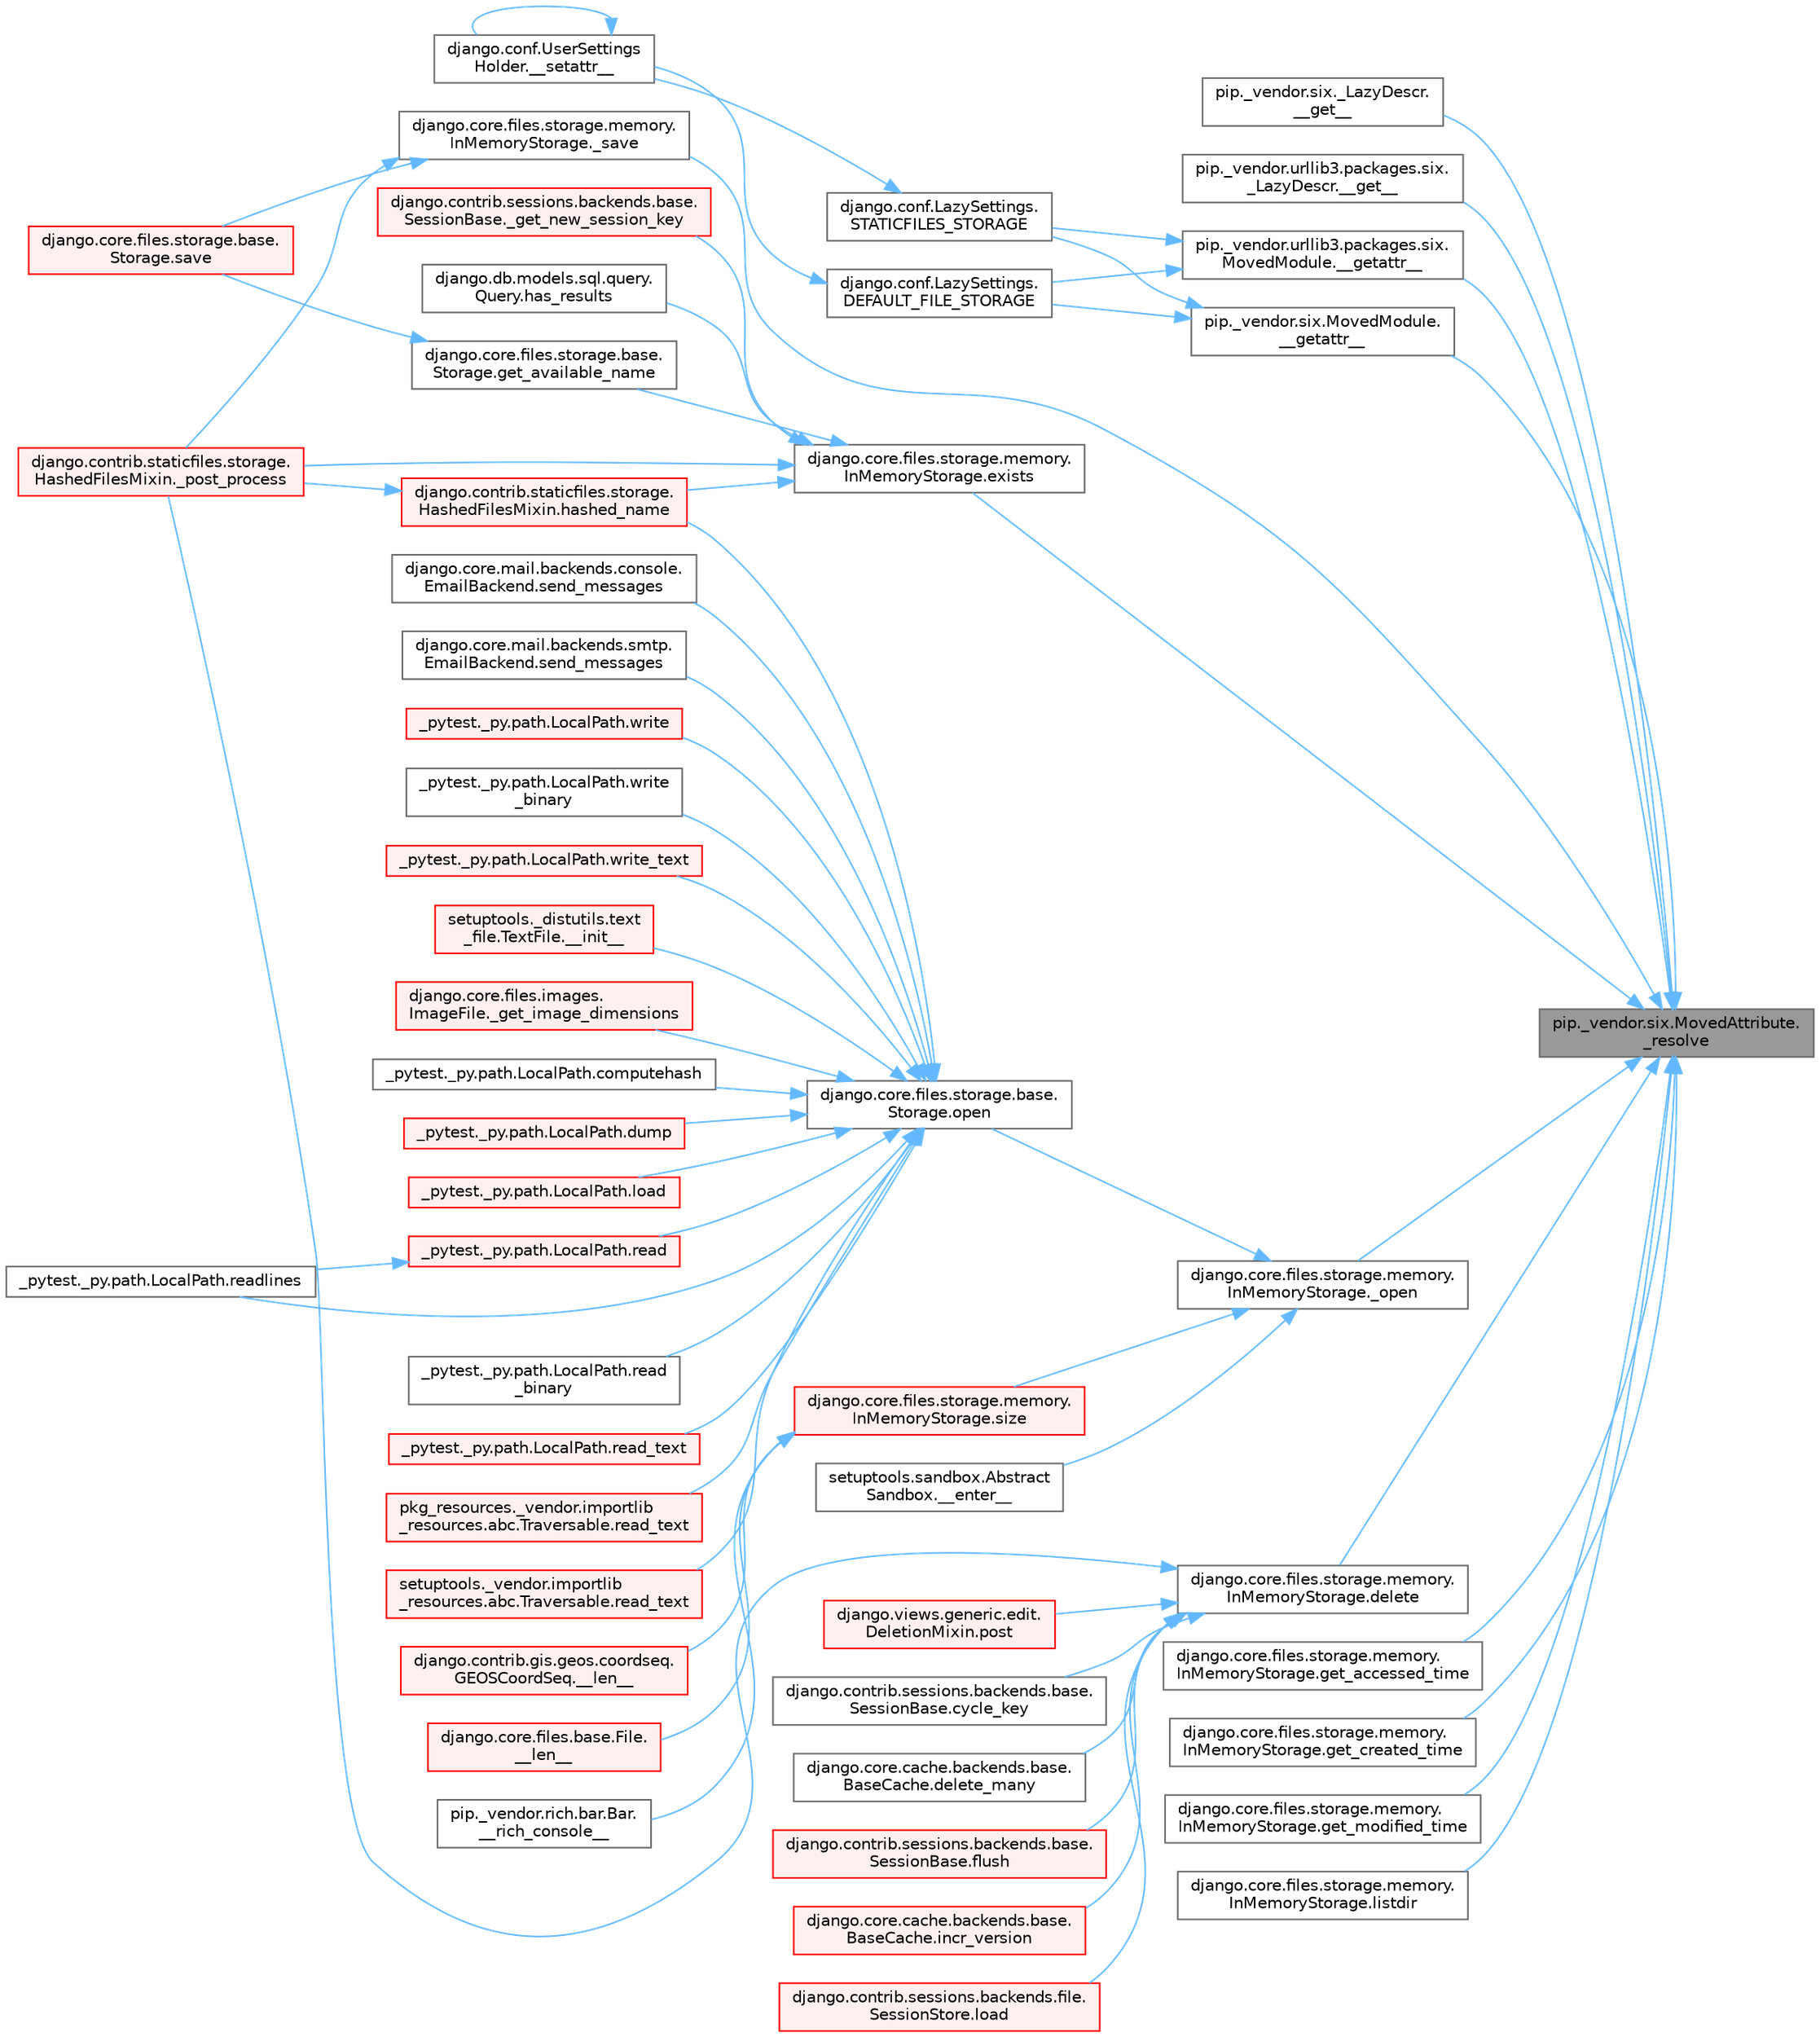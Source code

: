 digraph "pip._vendor.six.MovedAttribute._resolve"
{
 // LATEX_PDF_SIZE
  bgcolor="transparent";
  edge [fontname=Helvetica,fontsize=10,labelfontname=Helvetica,labelfontsize=10];
  node [fontname=Helvetica,fontsize=10,shape=box,height=0.2,width=0.4];
  rankdir="RL";
  Node1 [id="Node000001",label="pip._vendor.six.MovedAttribute.\l_resolve",height=0.2,width=0.4,color="gray40", fillcolor="grey60", style="filled", fontcolor="black",tooltip=" "];
  Node1 -> Node2 [id="edge1_Node000001_Node000002",dir="back",color="steelblue1",style="solid",tooltip=" "];
  Node2 [id="Node000002",label="pip._vendor.six._LazyDescr.\l__get__",height=0.2,width=0.4,color="grey40", fillcolor="white", style="filled",URL="$classpip_1_1__vendor_1_1six_1_1___lazy_descr.html#aeb559285af794a2be524d8e532244a3e",tooltip=" "];
  Node1 -> Node3 [id="edge2_Node000001_Node000003",dir="back",color="steelblue1",style="solid",tooltip=" "];
  Node3 [id="Node000003",label="pip._vendor.urllib3.packages.six.\l_LazyDescr.__get__",height=0.2,width=0.4,color="grey40", fillcolor="white", style="filled",URL="$classpip_1_1__vendor_1_1urllib3_1_1packages_1_1six_1_1___lazy_descr.html#a08ccd0501dd1c57d35df463db038355d",tooltip=" "];
  Node1 -> Node4 [id="edge3_Node000001_Node000004",dir="back",color="steelblue1",style="solid",tooltip=" "];
  Node4 [id="Node000004",label="pip._vendor.six.MovedModule.\l__getattr__",height=0.2,width=0.4,color="grey40", fillcolor="white", style="filled",URL="$classpip_1_1__vendor_1_1six_1_1_moved_module.html#ad2bf351fe6c3416415ff493b079f151f",tooltip=" "];
  Node4 -> Node5 [id="edge4_Node000004_Node000005",dir="back",color="steelblue1",style="solid",tooltip=" "];
  Node5 [id="Node000005",label="django.conf.LazySettings.\lDEFAULT_FILE_STORAGE",height=0.2,width=0.4,color="grey40", fillcolor="white", style="filled",URL="$classdjango_1_1conf_1_1_lazy_settings.html#a262999dfae4088a806facff7288a28b2",tooltip=" "];
  Node5 -> Node6 [id="edge5_Node000005_Node000006",dir="back",color="steelblue1",style="solid",tooltip=" "];
  Node6 [id="Node000006",label="django.conf.UserSettings\lHolder.__setattr__",height=0.2,width=0.4,color="grey40", fillcolor="white", style="filled",URL="$classdjango_1_1conf_1_1_user_settings_holder.html#ab7fbd1f7ca5be36af1f08f8cc543bd40",tooltip=" "];
  Node6 -> Node6 [id="edge6_Node000006_Node000006",dir="back",color="steelblue1",style="solid",tooltip=" "];
  Node4 -> Node7 [id="edge7_Node000004_Node000007",dir="back",color="steelblue1",style="solid",tooltip=" "];
  Node7 [id="Node000007",label="django.conf.LazySettings.\lSTATICFILES_STORAGE",height=0.2,width=0.4,color="grey40", fillcolor="white", style="filled",URL="$classdjango_1_1conf_1_1_lazy_settings.html#acf7e82a80fdd6a53ad31cd5f784aaaf7",tooltip=" "];
  Node7 -> Node6 [id="edge8_Node000007_Node000006",dir="back",color="steelblue1",style="solid",tooltip=" "];
  Node1 -> Node8 [id="edge9_Node000001_Node000008",dir="back",color="steelblue1",style="solid",tooltip=" "];
  Node8 [id="Node000008",label="pip._vendor.urllib3.packages.six.\lMovedModule.__getattr__",height=0.2,width=0.4,color="grey40", fillcolor="white", style="filled",URL="$classpip_1_1__vendor_1_1urllib3_1_1packages_1_1six_1_1_moved_module.html#a1414bffd7708660d8ed9a5687347d0bc",tooltip=" "];
  Node8 -> Node5 [id="edge10_Node000008_Node000005",dir="back",color="steelblue1",style="solid",tooltip=" "];
  Node8 -> Node7 [id="edge11_Node000008_Node000007",dir="back",color="steelblue1",style="solid",tooltip=" "];
  Node1 -> Node9 [id="edge12_Node000001_Node000009",dir="back",color="steelblue1",style="solid",tooltip=" "];
  Node9 [id="Node000009",label="django.core.files.storage.memory.\lInMemoryStorage._open",height=0.2,width=0.4,color="grey40", fillcolor="white", style="filled",URL="$classdjango_1_1core_1_1files_1_1storage_1_1memory_1_1_in_memory_storage.html#a231590e7e3409983dc531aeb9708daeb",tooltip=" "];
  Node9 -> Node10 [id="edge13_Node000009_Node000010",dir="back",color="steelblue1",style="solid",tooltip=" "];
  Node10 [id="Node000010",label="setuptools.sandbox.Abstract\lSandbox.__enter__",height=0.2,width=0.4,color="grey40", fillcolor="white", style="filled",URL="$classsetuptools_1_1sandbox_1_1_abstract_sandbox.html#a0c1352f28a213e8b8bef379bba71b4fe",tooltip=" "];
  Node9 -> Node11 [id="edge14_Node000009_Node000011",dir="back",color="steelblue1",style="solid",tooltip=" "];
  Node11 [id="Node000011",label="django.core.files.storage.base.\lStorage.open",height=0.2,width=0.4,color="grey40", fillcolor="white", style="filled",URL="$classdjango_1_1core_1_1files_1_1storage_1_1base_1_1_storage.html#a83f5a2f19c0564c4a1732f88b32c4b49",tooltip=" "];
  Node11 -> Node12 [id="edge15_Node000011_Node000012",dir="back",color="steelblue1",style="solid",tooltip=" "];
  Node12 [id="Node000012",label="setuptools._distutils.text\l_file.TextFile.__init__",height=0.2,width=0.4,color="red", fillcolor="#FFF0F0", style="filled",URL="$classsetuptools_1_1__distutils_1_1text__file_1_1_text_file.html#aeb26f34e394b4e658295391382cc8813",tooltip=" "];
  Node11 -> Node44 [id="edge16_Node000011_Node000044",dir="back",color="steelblue1",style="solid",tooltip=" "];
  Node44 [id="Node000044",label="django.core.files.images.\lImageFile._get_image_dimensions",height=0.2,width=0.4,color="red", fillcolor="#FFF0F0", style="filled",URL="$classdjango_1_1core_1_1files_1_1images_1_1_image_file.html#a2832e2235f63c851f4652a4ea59ec924",tooltip=" "];
  Node11 -> Node107 [id="edge17_Node000011_Node000107",dir="back",color="steelblue1",style="solid",tooltip=" "];
  Node107 [id="Node000107",label="_pytest._py.path.LocalPath.computehash",height=0.2,width=0.4,color="grey40", fillcolor="white", style="filled",URL="$class__pytest_1_1__py_1_1path_1_1_local_path.html#aa82d067bed26e6655d315d858254160b",tooltip=" "];
  Node11 -> Node108 [id="edge18_Node000011_Node000108",dir="back",color="steelblue1",style="solid",tooltip=" "];
  Node108 [id="Node000108",label="_pytest._py.path.LocalPath.dump",height=0.2,width=0.4,color="red", fillcolor="#FFF0F0", style="filled",URL="$class__pytest_1_1__py_1_1path_1_1_local_path.html#a2f45e7b54f2823ed6746a19107ae68b4",tooltip=" "];
  Node11 -> Node110 [id="edge19_Node000011_Node000110",dir="back",color="steelblue1",style="solid",tooltip=" "];
  Node110 [id="Node000110",label="django.contrib.staticfiles.storage.\lHashedFilesMixin.hashed_name",height=0.2,width=0.4,color="red", fillcolor="#FFF0F0", style="filled",URL="$classdjango_1_1contrib_1_1staticfiles_1_1storage_1_1_hashed_files_mixin.html#aa30283e5d1a2177cf975b44ae95e45e4",tooltip=" "];
  Node110 -> Node57 [id="edge20_Node000110_Node000057",dir="back",color="steelblue1",style="solid",tooltip=" "];
  Node57 [id="Node000057",label="django.contrib.staticfiles.storage.\lHashedFilesMixin._post_process",height=0.2,width=0.4,color="red", fillcolor="#FFF0F0", style="filled",URL="$classdjango_1_1contrib_1_1staticfiles_1_1storage_1_1_hashed_files_mixin.html#aa0c820223a4e686edd5d2c333d5a9336",tooltip=" "];
  Node11 -> Node114 [id="edge21_Node000011_Node000114",dir="back",color="steelblue1",style="solid",tooltip=" "];
  Node114 [id="Node000114",label="_pytest._py.path.LocalPath.load",height=0.2,width=0.4,color="red", fillcolor="#FFF0F0", style="filled",URL="$class__pytest_1_1__py_1_1path_1_1_local_path.html#a284b118886fe9a033c146647826faf72",tooltip=" "];
  Node11 -> Node805 [id="edge22_Node000011_Node000805",dir="back",color="steelblue1",style="solid",tooltip=" "];
  Node805 [id="Node000805",label="_pytest._py.path.LocalPath.read",height=0.2,width=0.4,color="red", fillcolor="#FFF0F0", style="filled",URL="$class__pytest_1_1__py_1_1path_1_1_local_path.html#a8640b65f715ce8a258379deb78a68fd8",tooltip=" "];
  Node805 -> Node807 [id="edge23_Node000805_Node000807",dir="back",color="steelblue1",style="solid",tooltip=" "];
  Node807 [id="Node000807",label="_pytest._py.path.LocalPath.readlines",height=0.2,width=0.4,color="grey40", fillcolor="white", style="filled",URL="$class__pytest_1_1__py_1_1path_1_1_local_path.html#ab4ae86092b85919c6d43e793d049c3b3",tooltip=" "];
  Node11 -> Node811 [id="edge24_Node000011_Node000811",dir="back",color="steelblue1",style="solid",tooltip=" "];
  Node811 [id="Node000811",label="_pytest._py.path.LocalPath.read\l_binary",height=0.2,width=0.4,color="grey40", fillcolor="white", style="filled",URL="$class__pytest_1_1__py_1_1path_1_1_local_path.html#adc47986c47c70f2b5889b85af157cd59",tooltip=" "];
  Node11 -> Node812 [id="edge25_Node000011_Node000812",dir="back",color="steelblue1",style="solid",tooltip=" "];
  Node812 [id="Node000812",label="_pytest._py.path.LocalPath.read_text",height=0.2,width=0.4,color="red", fillcolor="#FFF0F0", style="filled",URL="$class__pytest_1_1__py_1_1path_1_1_local_path.html#aea3efa14b998c32e27f6604263858398",tooltip=" "];
  Node11 -> Node1081 [id="edge26_Node000011_Node001081",dir="back",color="steelblue1",style="solid",tooltip=" "];
  Node1081 [id="Node001081",label="pkg_resources._vendor.importlib\l_resources.abc.Traversable.read_text",height=0.2,width=0.4,color="red", fillcolor="#FFF0F0", style="filled",URL="$classpkg__resources_1_1__vendor_1_1importlib__resources_1_1abc_1_1_traversable.html#a2fa0982edeea4b5f1a38953c1d81f10b",tooltip=" "];
  Node11 -> Node1330 [id="edge27_Node000011_Node001330",dir="back",color="steelblue1",style="solid",tooltip=" "];
  Node1330 [id="Node001330",label="setuptools._vendor.importlib\l_resources.abc.Traversable.read_text",height=0.2,width=0.4,color="red", fillcolor="#FFF0F0", style="filled",URL="$classsetuptools_1_1__vendor_1_1importlib__resources_1_1abc_1_1_traversable.html#aee408e70fdcc58915b97b67f3dd981a3",tooltip=" "];
  Node11 -> Node807 [id="edge28_Node000011_Node000807",dir="back",color="steelblue1",style="solid",tooltip=" "];
  Node11 -> Node1331 [id="edge29_Node000011_Node001331",dir="back",color="steelblue1",style="solid",tooltip=" "];
  Node1331 [id="Node001331",label="django.core.mail.backends.console.\lEmailBackend.send_messages",height=0.2,width=0.4,color="grey40", fillcolor="white", style="filled",URL="$classdjango_1_1core_1_1mail_1_1backends_1_1console_1_1_email_backend.html#ae3c7f922df87a228638e98cbb97a3deb",tooltip=" "];
  Node11 -> Node1332 [id="edge30_Node000011_Node001332",dir="back",color="steelblue1",style="solid",tooltip=" "];
  Node1332 [id="Node001332",label="django.core.mail.backends.smtp.\lEmailBackend.send_messages",height=0.2,width=0.4,color="grey40", fillcolor="white", style="filled",URL="$classdjango_1_1core_1_1mail_1_1backends_1_1smtp_1_1_email_backend.html#a0d829964e867581b24047266e5c3dca6",tooltip=" "];
  Node11 -> Node1333 [id="edge31_Node000011_Node001333",dir="back",color="steelblue1",style="solid",tooltip=" "];
  Node1333 [id="Node001333",label="_pytest._py.path.LocalPath.write",height=0.2,width=0.4,color="red", fillcolor="#FFF0F0", style="filled",URL="$class__pytest_1_1__py_1_1path_1_1_local_path.html#a8f782fcf3e7b991a42259724f3d25de2",tooltip=" "];
  Node11 -> Node1334 [id="edge32_Node000011_Node001334",dir="back",color="steelblue1",style="solid",tooltip=" "];
  Node1334 [id="Node001334",label="_pytest._py.path.LocalPath.write\l_binary",height=0.2,width=0.4,color="grey40", fillcolor="white", style="filled",URL="$class__pytest_1_1__py_1_1path_1_1_local_path.html#a7534a4f27649c991dcbf86175776d5d9",tooltip=" "];
  Node11 -> Node1335 [id="edge33_Node000011_Node001335",dir="back",color="steelblue1",style="solid",tooltip=" "];
  Node1335 [id="Node001335",label="_pytest._py.path.LocalPath.write_text",height=0.2,width=0.4,color="red", fillcolor="#FFF0F0", style="filled",URL="$class__pytest_1_1__py_1_1path_1_1_local_path.html#aa5dd623ba884ffb1a61b8a65bfb38d1f",tooltip=" "];
  Node9 -> Node1362 [id="edge34_Node000009_Node001362",dir="back",color="steelblue1",style="solid",tooltip=" "];
  Node1362 [id="Node001362",label="django.core.files.storage.memory.\lInMemoryStorage.size",height=0.2,width=0.4,color="red", fillcolor="#FFF0F0", style="filled",URL="$classdjango_1_1core_1_1files_1_1storage_1_1memory_1_1_in_memory_storage.html#ac6691324035626377fb3989472a673be",tooltip=" "];
  Node1362 -> Node1363 [id="edge35_Node001362_Node001363",dir="back",color="steelblue1",style="solid",tooltip=" "];
  Node1363 [id="Node001363",label="django.contrib.gis.geos.coordseq.\lGEOSCoordSeq.__len__",height=0.2,width=0.4,color="red", fillcolor="#FFF0F0", style="filled",URL="$classdjango_1_1contrib_1_1gis_1_1geos_1_1coordseq_1_1_g_e_o_s_coord_seq.html#a4e932b068d423e16515ddb53204b3ead",tooltip=" "];
  Node1362 -> Node1364 [id="edge36_Node001362_Node001364",dir="back",color="steelblue1",style="solid",tooltip=" "];
  Node1364 [id="Node001364",label="django.core.files.base.File.\l__len__",height=0.2,width=0.4,color="red", fillcolor="#FFF0F0", style="filled",URL="$classdjango_1_1core_1_1files_1_1base_1_1_file.html#aaa6fdae9a7805c35f636b1d64c1219b3",tooltip=" "];
  Node1362 -> Node1365 [id="edge37_Node001362_Node001365",dir="back",color="steelblue1",style="solid",tooltip=" "];
  Node1365 [id="Node001365",label="pip._vendor.rich.bar.Bar.\l__rich_console__",height=0.2,width=0.4,color="grey40", fillcolor="white", style="filled",URL="$classpip_1_1__vendor_1_1rich_1_1bar_1_1_bar.html#a359eaef2ee887a91db40d010b8524723",tooltip=" "];
  Node1 -> Node1533 [id="edge38_Node000001_Node001533",dir="back",color="steelblue1",style="solid",tooltip=" "];
  Node1533 [id="Node001533",label="django.core.files.storage.memory.\lInMemoryStorage._save",height=0.2,width=0.4,color="grey40", fillcolor="white", style="filled",URL="$classdjango_1_1core_1_1files_1_1storage_1_1memory_1_1_in_memory_storage.html#a7f1936a7fe1a8aab234e7774245d0ca3",tooltip=" "];
  Node1533 -> Node57 [id="edge39_Node001533_Node000057",dir="back",color="steelblue1",style="solid",tooltip=" "];
  Node1533 -> Node560 [id="edge40_Node001533_Node000560",dir="back",color="steelblue1",style="solid",tooltip=" "];
  Node560 [id="Node000560",label="django.core.files.storage.base.\lStorage.save",height=0.2,width=0.4,color="red", fillcolor="#FFF0F0", style="filled",URL="$classdjango_1_1core_1_1files_1_1storage_1_1base_1_1_storage.html#a68e86af8595dbcd63fca177b3dd7d463",tooltip=" "];
  Node1 -> Node1534 [id="edge41_Node000001_Node001534",dir="back",color="steelblue1",style="solid",tooltip=" "];
  Node1534 [id="Node001534",label="django.core.files.storage.memory.\lInMemoryStorage.delete",height=0.2,width=0.4,color="grey40", fillcolor="white", style="filled",URL="$classdjango_1_1core_1_1files_1_1storage_1_1memory_1_1_in_memory_storage.html#aad1b09f1f8cdcfae04f2854ac713be4a",tooltip=" "];
  Node1534 -> Node57 [id="edge42_Node001534_Node000057",dir="back",color="steelblue1",style="solid",tooltip=" "];
  Node1534 -> Node59 [id="edge43_Node001534_Node000059",dir="back",color="steelblue1",style="solid",tooltip=" "];
  Node59 [id="Node000059",label="django.contrib.sessions.backends.base.\lSessionBase.cycle_key",height=0.2,width=0.4,color="grey40", fillcolor="white", style="filled",URL="$classdjango_1_1contrib_1_1sessions_1_1backends_1_1base_1_1_session_base.html#a6955e9bebe4e5b7d463bccfcf9181016",tooltip=" "];
  Node1534 -> Node60 [id="edge44_Node001534_Node000060",dir="back",color="steelblue1",style="solid",tooltip=" "];
  Node60 [id="Node000060",label="django.core.cache.backends.base.\lBaseCache.delete_many",height=0.2,width=0.4,color="grey40", fillcolor="white", style="filled",URL="$classdjango_1_1core_1_1cache_1_1backends_1_1base_1_1_base_cache.html#a560226c6c5f05daec8c96ade18aa752b",tooltip=" "];
  Node1534 -> Node61 [id="edge45_Node001534_Node000061",dir="back",color="steelblue1",style="solid",tooltip=" "];
  Node61 [id="Node000061",label="django.contrib.sessions.backends.base.\lSessionBase.flush",height=0.2,width=0.4,color="red", fillcolor="#FFF0F0", style="filled",URL="$classdjango_1_1contrib_1_1sessions_1_1backends_1_1base_1_1_session_base.html#a915ab38003d5f0be1ce9f849583910bb",tooltip=" "];
  Node1534 -> Node549 [id="edge46_Node001534_Node000549",dir="back",color="steelblue1",style="solid",tooltip=" "];
  Node549 [id="Node000549",label="django.core.cache.backends.base.\lBaseCache.incr_version",height=0.2,width=0.4,color="red", fillcolor="#FFF0F0", style="filled",URL="$classdjango_1_1core_1_1cache_1_1backends_1_1base_1_1_base_cache.html#a3ac7d74ffcfca67e2afee86ecf858b34",tooltip=" "];
  Node1534 -> Node289 [id="edge47_Node001534_Node000289",dir="back",color="steelblue1",style="solid",tooltip=" "];
  Node289 [id="Node000289",label="django.contrib.sessions.backends.file.\lSessionStore.load",height=0.2,width=0.4,color="red", fillcolor="#FFF0F0", style="filled",URL="$classdjango_1_1contrib_1_1sessions_1_1backends_1_1file_1_1_session_store.html#a408fa63512306fbaa7bbb62742f0295f",tooltip=" "];
  Node1534 -> Node551 [id="edge48_Node001534_Node000551",dir="back",color="steelblue1",style="solid",tooltip=" "];
  Node551 [id="Node000551",label="django.views.generic.edit.\lDeletionMixin.post",height=0.2,width=0.4,color="red", fillcolor="#FFF0F0", style="filled",URL="$classdjango_1_1views_1_1generic_1_1edit_1_1_deletion_mixin.html#a93358facc5cc6e84423e8471745b2a68",tooltip=" "];
  Node1 -> Node1535 [id="edge49_Node000001_Node001535",dir="back",color="steelblue1",style="solid",tooltip=" "];
  Node1535 [id="Node001535",label="django.core.files.storage.memory.\lInMemoryStorage.exists",height=0.2,width=0.4,color="grey40", fillcolor="white", style="filled",URL="$classdjango_1_1core_1_1files_1_1storage_1_1memory_1_1_in_memory_storage.html#a0fc0341e2cd9d6dd1d84facce7595070",tooltip=" "];
  Node1535 -> Node543 [id="edge50_Node001535_Node000543",dir="back",color="steelblue1",style="solid",tooltip=" "];
  Node543 [id="Node000543",label="django.contrib.sessions.backends.base.\lSessionBase._get_new_session_key",height=0.2,width=0.4,color="red", fillcolor="#FFF0F0", style="filled",URL="$classdjango_1_1contrib_1_1sessions_1_1backends_1_1base_1_1_session_base.html#aa4fa1e405a4b97410d84bee8c9cf5e65",tooltip=" "];
  Node1535 -> Node57 [id="edge51_Node001535_Node000057",dir="back",color="steelblue1",style="solid",tooltip=" "];
  Node1535 -> Node559 [id="edge52_Node001535_Node000559",dir="back",color="steelblue1",style="solid",tooltip=" "];
  Node559 [id="Node000559",label="django.core.files.storage.base.\lStorage.get_available_name",height=0.2,width=0.4,color="grey40", fillcolor="white", style="filled",URL="$classdjango_1_1core_1_1files_1_1storage_1_1base_1_1_storage.html#a2cd94744363c607f8025623f0b0a6d10",tooltip=" "];
  Node559 -> Node560 [id="edge53_Node000559_Node000560",dir="back",color="steelblue1",style="solid",tooltip=" "];
  Node1535 -> Node617 [id="edge54_Node001535_Node000617",dir="back",color="steelblue1",style="solid",tooltip=" "];
  Node617 [id="Node000617",label="django.db.models.sql.query.\lQuery.has_results",height=0.2,width=0.4,color="grey40", fillcolor="white", style="filled",URL="$classdjango_1_1db_1_1models_1_1sql_1_1query_1_1_query.html#a50f87eab8046ac532fe77593491da050",tooltip=" "];
  Node1535 -> Node110 [id="edge55_Node001535_Node000110",dir="back",color="steelblue1",style="solid",tooltip=" "];
  Node1 -> Node1536 [id="edge56_Node000001_Node001536",dir="back",color="steelblue1",style="solid",tooltip=" "];
  Node1536 [id="Node001536",label="django.core.files.storage.memory.\lInMemoryStorage.get_accessed_time",height=0.2,width=0.4,color="grey40", fillcolor="white", style="filled",URL="$classdjango_1_1core_1_1files_1_1storage_1_1memory_1_1_in_memory_storage.html#a656b78d5ae4619c1a0ea65ea1e564faf",tooltip=" "];
  Node1 -> Node1537 [id="edge57_Node000001_Node001537",dir="back",color="steelblue1",style="solid",tooltip=" "];
  Node1537 [id="Node001537",label="django.core.files.storage.memory.\lInMemoryStorage.get_created_time",height=0.2,width=0.4,color="grey40", fillcolor="white", style="filled",URL="$classdjango_1_1core_1_1files_1_1storage_1_1memory_1_1_in_memory_storage.html#a25a4a8e53b7499b1208199eae1b8f00f",tooltip=" "];
  Node1 -> Node1538 [id="edge58_Node000001_Node001538",dir="back",color="steelblue1",style="solid",tooltip=" "];
  Node1538 [id="Node001538",label="django.core.files.storage.memory.\lInMemoryStorage.get_modified_time",height=0.2,width=0.4,color="grey40", fillcolor="white", style="filled",URL="$classdjango_1_1core_1_1files_1_1storage_1_1memory_1_1_in_memory_storage.html#a42f8d1a468598fb46a96d17e6dc901e1",tooltip=" "];
  Node1 -> Node1539 [id="edge59_Node000001_Node001539",dir="back",color="steelblue1",style="solid",tooltip=" "];
  Node1539 [id="Node001539",label="django.core.files.storage.memory.\lInMemoryStorage.listdir",height=0.2,width=0.4,color="grey40", fillcolor="white", style="filled",URL="$classdjango_1_1core_1_1files_1_1storage_1_1memory_1_1_in_memory_storage.html#ad08fc235c0580e40566c7ed2557fcd4c",tooltip=" "];
}
